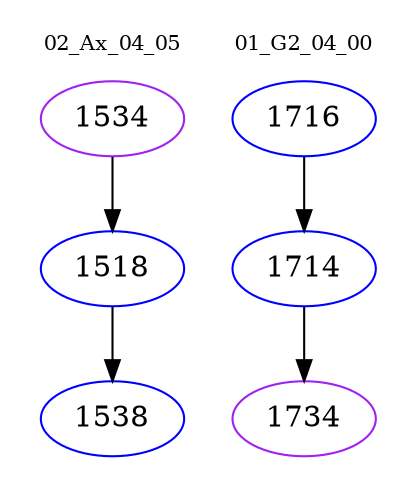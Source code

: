 digraph{
subgraph cluster_0 {
color = white
label = "02_Ax_04_05";
fontsize=10;
T0_1534 [label="1534", color="purple"]
T0_1534 -> T0_1518 [color="black"]
T0_1518 [label="1518", color="blue"]
T0_1518 -> T0_1538 [color="black"]
T0_1538 [label="1538", color="blue"]
}
subgraph cluster_1 {
color = white
label = "01_G2_04_00";
fontsize=10;
T1_1716 [label="1716", color="blue"]
T1_1716 -> T1_1714 [color="black"]
T1_1714 [label="1714", color="blue"]
T1_1714 -> T1_1734 [color="black"]
T1_1734 [label="1734", color="purple"]
}
}
